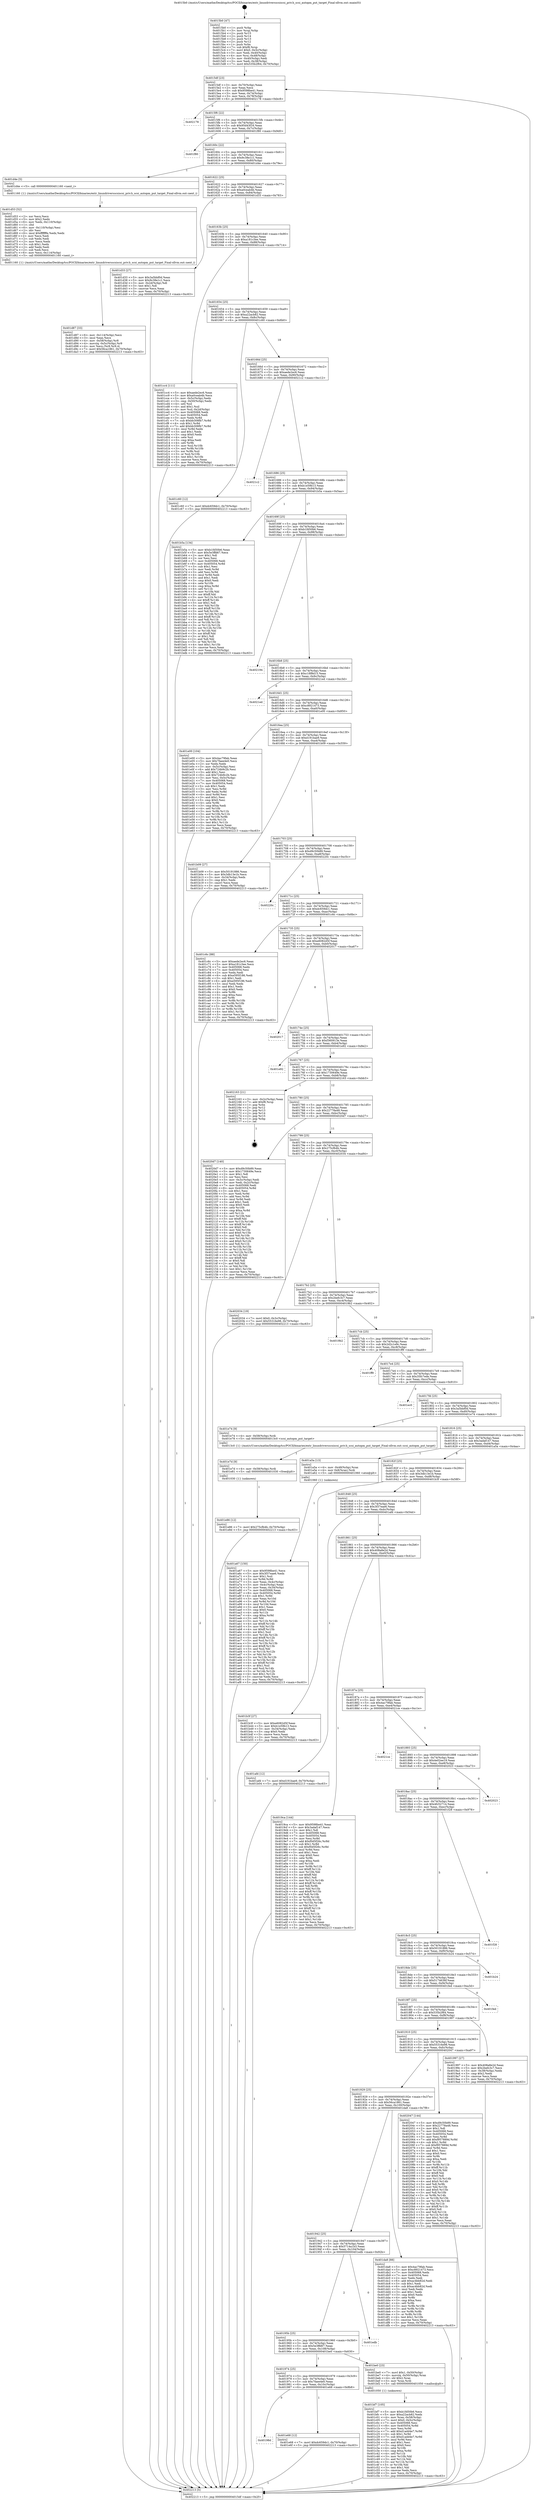 digraph "0x4015b0" {
  label = "0x4015b0 (/mnt/c/Users/mathe/Desktop/tcc/POCII/binaries/extr_linuxdriversscsiscsi_priv.h_scsi_autopm_put_target_Final-ollvm.out::main(0))"
  labelloc = "t"
  node[shape=record]

  Entry [label="",width=0.3,height=0.3,shape=circle,fillcolor=black,style=filled]
  "0x4015df" [label="{
     0x4015df [23]\l
     | [instrs]\l
     &nbsp;&nbsp;0x4015df \<+3\>: mov -0x70(%rbp),%eax\l
     &nbsp;&nbsp;0x4015e2 \<+2\>: mov %eax,%ecx\l
     &nbsp;&nbsp;0x4015e4 \<+6\>: sub $0x9598be41,%ecx\l
     &nbsp;&nbsp;0x4015ea \<+3\>: mov %eax,-0x74(%rbp)\l
     &nbsp;&nbsp;0x4015ed \<+3\>: mov %ecx,-0x78(%rbp)\l
     &nbsp;&nbsp;0x4015f0 \<+6\>: je 0000000000402178 \<main+0xbc8\>\l
  }"]
  "0x402178" [label="{
     0x402178\l
  }", style=dashed]
  "0x4015f6" [label="{
     0x4015f6 [22]\l
     | [instrs]\l
     &nbsp;&nbsp;0x4015f6 \<+5\>: jmp 00000000004015fb \<main+0x4b\>\l
     &nbsp;&nbsp;0x4015fb \<+3\>: mov -0x74(%rbp),%eax\l
     &nbsp;&nbsp;0x4015fe \<+5\>: sub $0x95d43f16,%eax\l
     &nbsp;&nbsp;0x401603 \<+3\>: mov %eax,-0x7c(%rbp)\l
     &nbsp;&nbsp;0x401606 \<+6\>: je 0000000000401f80 \<main+0x9d0\>\l
  }"]
  Exit [label="",width=0.3,height=0.3,shape=circle,fillcolor=black,style=filled,peripheries=2]
  "0x401f80" [label="{
     0x401f80\l
  }", style=dashed]
  "0x40160c" [label="{
     0x40160c [22]\l
     | [instrs]\l
     &nbsp;&nbsp;0x40160c \<+5\>: jmp 0000000000401611 \<main+0x61\>\l
     &nbsp;&nbsp;0x401611 \<+3\>: mov -0x74(%rbp),%eax\l
     &nbsp;&nbsp;0x401614 \<+5\>: sub $0x9c38e1c1,%eax\l
     &nbsp;&nbsp;0x401619 \<+3\>: mov %eax,-0x80(%rbp)\l
     &nbsp;&nbsp;0x40161c \<+6\>: je 0000000000401d4e \<main+0x79e\>\l
  }"]
  "0x401e86" [label="{
     0x401e86 [12]\l
     | [instrs]\l
     &nbsp;&nbsp;0x401e86 \<+7\>: movl $0x275cfb4b,-0x70(%rbp)\l
     &nbsp;&nbsp;0x401e8d \<+5\>: jmp 0000000000402213 \<main+0xc63\>\l
  }"]
  "0x401d4e" [label="{
     0x401d4e [5]\l
     | [instrs]\l
     &nbsp;&nbsp;0x401d4e \<+5\>: call 0000000000401160 \<next_i\>\l
     | [calls]\l
     &nbsp;&nbsp;0x401160 \{1\} (/mnt/c/Users/mathe/Desktop/tcc/POCII/binaries/extr_linuxdriversscsiscsi_priv.h_scsi_autopm_put_target_Final-ollvm.out::next_i)\l
  }"]
  "0x401622" [label="{
     0x401622 [25]\l
     | [instrs]\l
     &nbsp;&nbsp;0x401622 \<+5\>: jmp 0000000000401627 \<main+0x77\>\l
     &nbsp;&nbsp;0x401627 \<+3\>: mov -0x74(%rbp),%eax\l
     &nbsp;&nbsp;0x40162a \<+5\>: sub $0xa0ceab4b,%eax\l
     &nbsp;&nbsp;0x40162f \<+6\>: mov %eax,-0x84(%rbp)\l
     &nbsp;&nbsp;0x401635 \<+6\>: je 0000000000401d33 \<main+0x783\>\l
  }"]
  "0x401e7d" [label="{
     0x401e7d [9]\l
     | [instrs]\l
     &nbsp;&nbsp;0x401e7d \<+4\>: mov -0x58(%rbp),%rdi\l
     &nbsp;&nbsp;0x401e81 \<+5\>: call 0000000000401030 \<free@plt\>\l
     | [calls]\l
     &nbsp;&nbsp;0x401030 \{1\} (unknown)\l
  }"]
  "0x401d33" [label="{
     0x401d33 [27]\l
     | [instrs]\l
     &nbsp;&nbsp;0x401d33 \<+5\>: mov $0x3a5bbf0d,%eax\l
     &nbsp;&nbsp;0x401d38 \<+5\>: mov $0x9c38e1c1,%ecx\l
     &nbsp;&nbsp;0x401d3d \<+3\>: mov -0x2d(%rbp),%dl\l
     &nbsp;&nbsp;0x401d40 \<+3\>: test $0x1,%dl\l
     &nbsp;&nbsp;0x401d43 \<+3\>: cmovne %ecx,%eax\l
     &nbsp;&nbsp;0x401d46 \<+3\>: mov %eax,-0x70(%rbp)\l
     &nbsp;&nbsp;0x401d49 \<+5\>: jmp 0000000000402213 \<main+0xc63\>\l
  }"]
  "0x40163b" [label="{
     0x40163b [25]\l
     | [instrs]\l
     &nbsp;&nbsp;0x40163b \<+5\>: jmp 0000000000401640 \<main+0x90\>\l
     &nbsp;&nbsp;0x401640 \<+3\>: mov -0x74(%rbp),%eax\l
     &nbsp;&nbsp;0x401643 \<+5\>: sub $0xa181c3ee,%eax\l
     &nbsp;&nbsp;0x401648 \<+6\>: mov %eax,-0x88(%rbp)\l
     &nbsp;&nbsp;0x40164e \<+6\>: je 0000000000401cc4 \<main+0x714\>\l
  }"]
  "0x40198d" [label="{
     0x40198d\l
  }", style=dashed]
  "0x401cc4" [label="{
     0x401cc4 [111]\l
     | [instrs]\l
     &nbsp;&nbsp;0x401cc4 \<+5\>: mov $0xaede2ec6,%eax\l
     &nbsp;&nbsp;0x401cc9 \<+5\>: mov $0xa0ceab4b,%ecx\l
     &nbsp;&nbsp;0x401cce \<+3\>: mov -0x5c(%rbp),%edx\l
     &nbsp;&nbsp;0x401cd1 \<+3\>: cmp -0x50(%rbp),%edx\l
     &nbsp;&nbsp;0x401cd4 \<+4\>: setl %sil\l
     &nbsp;&nbsp;0x401cd8 \<+4\>: and $0x1,%sil\l
     &nbsp;&nbsp;0x401cdc \<+4\>: mov %sil,-0x2d(%rbp)\l
     &nbsp;&nbsp;0x401ce0 \<+7\>: mov 0x405068,%edx\l
     &nbsp;&nbsp;0x401ce7 \<+7\>: mov 0x405054,%edi\l
     &nbsp;&nbsp;0x401cee \<+3\>: mov %edx,%r8d\l
     &nbsp;&nbsp;0x401cf1 \<+7\>: sub $0xbb308fb7,%r8d\l
     &nbsp;&nbsp;0x401cf8 \<+4\>: sub $0x1,%r8d\l
     &nbsp;&nbsp;0x401cfc \<+7\>: add $0xbb308fb7,%r8d\l
     &nbsp;&nbsp;0x401d03 \<+4\>: imul %r8d,%edx\l
     &nbsp;&nbsp;0x401d07 \<+3\>: and $0x1,%edx\l
     &nbsp;&nbsp;0x401d0a \<+3\>: cmp $0x0,%edx\l
     &nbsp;&nbsp;0x401d0d \<+4\>: sete %sil\l
     &nbsp;&nbsp;0x401d11 \<+3\>: cmp $0xa,%edi\l
     &nbsp;&nbsp;0x401d14 \<+4\>: setl %r9b\l
     &nbsp;&nbsp;0x401d18 \<+3\>: mov %sil,%r10b\l
     &nbsp;&nbsp;0x401d1b \<+3\>: and %r9b,%r10b\l
     &nbsp;&nbsp;0x401d1e \<+3\>: xor %r9b,%sil\l
     &nbsp;&nbsp;0x401d21 \<+3\>: or %sil,%r10b\l
     &nbsp;&nbsp;0x401d24 \<+4\>: test $0x1,%r10b\l
     &nbsp;&nbsp;0x401d28 \<+3\>: cmovne %ecx,%eax\l
     &nbsp;&nbsp;0x401d2b \<+3\>: mov %eax,-0x70(%rbp)\l
     &nbsp;&nbsp;0x401d2e \<+5\>: jmp 0000000000402213 \<main+0xc63\>\l
  }"]
  "0x401654" [label="{
     0x401654 [25]\l
     | [instrs]\l
     &nbsp;&nbsp;0x401654 \<+5\>: jmp 0000000000401659 \<main+0xa9\>\l
     &nbsp;&nbsp;0x401659 \<+3\>: mov -0x74(%rbp),%eax\l
     &nbsp;&nbsp;0x40165c \<+5\>: sub $0xa22acb82,%eax\l
     &nbsp;&nbsp;0x401661 \<+6\>: mov %eax,-0x8c(%rbp)\l
     &nbsp;&nbsp;0x401667 \<+6\>: je 0000000000401c60 \<main+0x6b0\>\l
  }"]
  "0x401e68" [label="{
     0x401e68 [12]\l
     | [instrs]\l
     &nbsp;&nbsp;0x401e68 \<+7\>: movl $0xdc659dc1,-0x70(%rbp)\l
     &nbsp;&nbsp;0x401e6f \<+5\>: jmp 0000000000402213 \<main+0xc63\>\l
  }"]
  "0x401c60" [label="{
     0x401c60 [12]\l
     | [instrs]\l
     &nbsp;&nbsp;0x401c60 \<+7\>: movl $0xdc659dc1,-0x70(%rbp)\l
     &nbsp;&nbsp;0x401c67 \<+5\>: jmp 0000000000402213 \<main+0xc63\>\l
  }"]
  "0x40166d" [label="{
     0x40166d [25]\l
     | [instrs]\l
     &nbsp;&nbsp;0x40166d \<+5\>: jmp 0000000000401672 \<main+0xc2\>\l
     &nbsp;&nbsp;0x401672 \<+3\>: mov -0x74(%rbp),%eax\l
     &nbsp;&nbsp;0x401675 \<+5\>: sub $0xaede2ec6,%eax\l
     &nbsp;&nbsp;0x40167a \<+6\>: mov %eax,-0x90(%rbp)\l
     &nbsp;&nbsp;0x401680 \<+6\>: je 00000000004021c2 \<main+0xc12\>\l
  }"]
  "0x401d87" [label="{
     0x401d87 [33]\l
     | [instrs]\l
     &nbsp;&nbsp;0x401d87 \<+6\>: mov -0x114(%rbp),%ecx\l
     &nbsp;&nbsp;0x401d8d \<+3\>: imul %eax,%ecx\l
     &nbsp;&nbsp;0x401d90 \<+4\>: mov -0x58(%rbp),%r8\l
     &nbsp;&nbsp;0x401d94 \<+4\>: movslq -0x5c(%rbp),%r9\l
     &nbsp;&nbsp;0x401d98 \<+4\>: mov %ecx,(%r8,%r9,4)\l
     &nbsp;&nbsp;0x401d9c \<+7\>: movl $0x56ca1861,-0x70(%rbp)\l
     &nbsp;&nbsp;0x401da3 \<+5\>: jmp 0000000000402213 \<main+0xc63\>\l
  }"]
  "0x4021c2" [label="{
     0x4021c2\l
  }", style=dashed]
  "0x401686" [label="{
     0x401686 [25]\l
     | [instrs]\l
     &nbsp;&nbsp;0x401686 \<+5\>: jmp 000000000040168b \<main+0xdb\>\l
     &nbsp;&nbsp;0x40168b \<+3\>: mov -0x74(%rbp),%eax\l
     &nbsp;&nbsp;0x40168e \<+5\>: sub $0xb1e59b13,%eax\l
     &nbsp;&nbsp;0x401693 \<+6\>: mov %eax,-0x94(%rbp)\l
     &nbsp;&nbsp;0x401699 \<+6\>: je 0000000000401b5a \<main+0x5aa\>\l
  }"]
  "0x401d53" [label="{
     0x401d53 [52]\l
     | [instrs]\l
     &nbsp;&nbsp;0x401d53 \<+2\>: xor %ecx,%ecx\l
     &nbsp;&nbsp;0x401d55 \<+5\>: mov $0x2,%edx\l
     &nbsp;&nbsp;0x401d5a \<+6\>: mov %edx,-0x110(%rbp)\l
     &nbsp;&nbsp;0x401d60 \<+1\>: cltd\l
     &nbsp;&nbsp;0x401d61 \<+6\>: mov -0x110(%rbp),%esi\l
     &nbsp;&nbsp;0x401d67 \<+2\>: idiv %esi\l
     &nbsp;&nbsp;0x401d69 \<+6\>: imul $0xfffffffe,%edx,%edx\l
     &nbsp;&nbsp;0x401d6f \<+2\>: mov %ecx,%edi\l
     &nbsp;&nbsp;0x401d71 \<+2\>: sub %edx,%edi\l
     &nbsp;&nbsp;0x401d73 \<+2\>: mov %ecx,%edx\l
     &nbsp;&nbsp;0x401d75 \<+3\>: sub $0x1,%edx\l
     &nbsp;&nbsp;0x401d78 \<+2\>: add %edx,%edi\l
     &nbsp;&nbsp;0x401d7a \<+2\>: sub %edi,%ecx\l
     &nbsp;&nbsp;0x401d7c \<+6\>: mov %ecx,-0x114(%rbp)\l
     &nbsp;&nbsp;0x401d82 \<+5\>: call 0000000000401160 \<next_i\>\l
     | [calls]\l
     &nbsp;&nbsp;0x401160 \{1\} (/mnt/c/Users/mathe/Desktop/tcc/POCII/binaries/extr_linuxdriversscsiscsi_priv.h_scsi_autopm_put_target_Final-ollvm.out::next_i)\l
  }"]
  "0x401b5a" [label="{
     0x401b5a [134]\l
     | [instrs]\l
     &nbsp;&nbsp;0x401b5a \<+5\>: mov $0xb1fd50b6,%eax\l
     &nbsp;&nbsp;0x401b5f \<+5\>: mov $0x5e3ffd67,%ecx\l
     &nbsp;&nbsp;0x401b64 \<+2\>: mov $0x1,%dl\l
     &nbsp;&nbsp;0x401b66 \<+2\>: xor %esi,%esi\l
     &nbsp;&nbsp;0x401b68 \<+7\>: mov 0x405068,%edi\l
     &nbsp;&nbsp;0x401b6f \<+8\>: mov 0x405054,%r8d\l
     &nbsp;&nbsp;0x401b77 \<+3\>: sub $0x1,%esi\l
     &nbsp;&nbsp;0x401b7a \<+3\>: mov %edi,%r9d\l
     &nbsp;&nbsp;0x401b7d \<+3\>: add %esi,%r9d\l
     &nbsp;&nbsp;0x401b80 \<+4\>: imul %r9d,%edi\l
     &nbsp;&nbsp;0x401b84 \<+3\>: and $0x1,%edi\l
     &nbsp;&nbsp;0x401b87 \<+3\>: cmp $0x0,%edi\l
     &nbsp;&nbsp;0x401b8a \<+4\>: sete %r10b\l
     &nbsp;&nbsp;0x401b8e \<+4\>: cmp $0xa,%r8d\l
     &nbsp;&nbsp;0x401b92 \<+4\>: setl %r11b\l
     &nbsp;&nbsp;0x401b96 \<+3\>: mov %r10b,%bl\l
     &nbsp;&nbsp;0x401b99 \<+3\>: xor $0xff,%bl\l
     &nbsp;&nbsp;0x401b9c \<+3\>: mov %r11b,%r14b\l
     &nbsp;&nbsp;0x401b9f \<+4\>: xor $0xff,%r14b\l
     &nbsp;&nbsp;0x401ba3 \<+3\>: xor $0x1,%dl\l
     &nbsp;&nbsp;0x401ba6 \<+3\>: mov %bl,%r15b\l
     &nbsp;&nbsp;0x401ba9 \<+4\>: and $0xff,%r15b\l
     &nbsp;&nbsp;0x401bad \<+3\>: and %dl,%r10b\l
     &nbsp;&nbsp;0x401bb0 \<+3\>: mov %r14b,%r12b\l
     &nbsp;&nbsp;0x401bb3 \<+4\>: and $0xff,%r12b\l
     &nbsp;&nbsp;0x401bb7 \<+3\>: and %dl,%r11b\l
     &nbsp;&nbsp;0x401bba \<+3\>: or %r10b,%r15b\l
     &nbsp;&nbsp;0x401bbd \<+3\>: or %r11b,%r12b\l
     &nbsp;&nbsp;0x401bc0 \<+3\>: xor %r12b,%r15b\l
     &nbsp;&nbsp;0x401bc3 \<+3\>: or %r14b,%bl\l
     &nbsp;&nbsp;0x401bc6 \<+3\>: xor $0xff,%bl\l
     &nbsp;&nbsp;0x401bc9 \<+3\>: or $0x1,%dl\l
     &nbsp;&nbsp;0x401bcc \<+2\>: and %dl,%bl\l
     &nbsp;&nbsp;0x401bce \<+3\>: or %bl,%r15b\l
     &nbsp;&nbsp;0x401bd1 \<+4\>: test $0x1,%r15b\l
     &nbsp;&nbsp;0x401bd5 \<+3\>: cmovne %ecx,%eax\l
     &nbsp;&nbsp;0x401bd8 \<+3\>: mov %eax,-0x70(%rbp)\l
     &nbsp;&nbsp;0x401bdb \<+5\>: jmp 0000000000402213 \<main+0xc63\>\l
  }"]
  "0x40169f" [label="{
     0x40169f [25]\l
     | [instrs]\l
     &nbsp;&nbsp;0x40169f \<+5\>: jmp 00000000004016a4 \<main+0xf4\>\l
     &nbsp;&nbsp;0x4016a4 \<+3\>: mov -0x74(%rbp),%eax\l
     &nbsp;&nbsp;0x4016a7 \<+5\>: sub $0xb1fd50b6,%eax\l
     &nbsp;&nbsp;0x4016ac \<+6\>: mov %eax,-0x98(%rbp)\l
     &nbsp;&nbsp;0x4016b2 \<+6\>: je 0000000000402194 \<main+0xbe4\>\l
  }"]
  "0x401bf7" [label="{
     0x401bf7 [105]\l
     | [instrs]\l
     &nbsp;&nbsp;0x401bf7 \<+5\>: mov $0xb1fd50b6,%ecx\l
     &nbsp;&nbsp;0x401bfc \<+5\>: mov $0xa22acb82,%edx\l
     &nbsp;&nbsp;0x401c01 \<+4\>: mov %rax,-0x58(%rbp)\l
     &nbsp;&nbsp;0x401c05 \<+7\>: movl $0x0,-0x5c(%rbp)\l
     &nbsp;&nbsp;0x401c0c \<+7\>: mov 0x405068,%esi\l
     &nbsp;&nbsp;0x401c13 \<+8\>: mov 0x405054,%r8d\l
     &nbsp;&nbsp;0x401c1b \<+3\>: mov %esi,%r9d\l
     &nbsp;&nbsp;0x401c1e \<+7\>: add $0xd1add4e7,%r9d\l
     &nbsp;&nbsp;0x401c25 \<+4\>: sub $0x1,%r9d\l
     &nbsp;&nbsp;0x401c29 \<+7\>: sub $0xd1add4e7,%r9d\l
     &nbsp;&nbsp;0x401c30 \<+4\>: imul %r9d,%esi\l
     &nbsp;&nbsp;0x401c34 \<+3\>: and $0x1,%esi\l
     &nbsp;&nbsp;0x401c37 \<+3\>: cmp $0x0,%esi\l
     &nbsp;&nbsp;0x401c3a \<+4\>: sete %r10b\l
     &nbsp;&nbsp;0x401c3e \<+4\>: cmp $0xa,%r8d\l
     &nbsp;&nbsp;0x401c42 \<+4\>: setl %r11b\l
     &nbsp;&nbsp;0x401c46 \<+3\>: mov %r10b,%bl\l
     &nbsp;&nbsp;0x401c49 \<+3\>: and %r11b,%bl\l
     &nbsp;&nbsp;0x401c4c \<+3\>: xor %r11b,%r10b\l
     &nbsp;&nbsp;0x401c4f \<+3\>: or %r10b,%bl\l
     &nbsp;&nbsp;0x401c52 \<+3\>: test $0x1,%bl\l
     &nbsp;&nbsp;0x401c55 \<+3\>: cmovne %edx,%ecx\l
     &nbsp;&nbsp;0x401c58 \<+3\>: mov %ecx,-0x70(%rbp)\l
     &nbsp;&nbsp;0x401c5b \<+5\>: jmp 0000000000402213 \<main+0xc63\>\l
  }"]
  "0x402194" [label="{
     0x402194\l
  }", style=dashed]
  "0x4016b8" [label="{
     0x4016b8 [25]\l
     | [instrs]\l
     &nbsp;&nbsp;0x4016b8 \<+5\>: jmp 00000000004016bd \<main+0x10d\>\l
     &nbsp;&nbsp;0x4016bd \<+3\>: mov -0x74(%rbp),%eax\l
     &nbsp;&nbsp;0x4016c0 \<+5\>: sub $0xc18f8d15,%eax\l
     &nbsp;&nbsp;0x4016c5 \<+6\>: mov %eax,-0x9c(%rbp)\l
     &nbsp;&nbsp;0x4016cb \<+6\>: je 00000000004021ed \<main+0xc3d\>\l
  }"]
  "0x401974" [label="{
     0x401974 [25]\l
     | [instrs]\l
     &nbsp;&nbsp;0x401974 \<+5\>: jmp 0000000000401979 \<main+0x3c9\>\l
     &nbsp;&nbsp;0x401979 \<+3\>: mov -0x74(%rbp),%eax\l
     &nbsp;&nbsp;0x40197c \<+5\>: sub $0x7faee4e0,%eax\l
     &nbsp;&nbsp;0x401981 \<+6\>: mov %eax,-0x10c(%rbp)\l
     &nbsp;&nbsp;0x401987 \<+6\>: je 0000000000401e68 \<main+0x8b8\>\l
  }"]
  "0x4021ed" [label="{
     0x4021ed\l
  }", style=dashed]
  "0x4016d1" [label="{
     0x4016d1 [25]\l
     | [instrs]\l
     &nbsp;&nbsp;0x4016d1 \<+5\>: jmp 00000000004016d6 \<main+0x126\>\l
     &nbsp;&nbsp;0x4016d6 \<+3\>: mov -0x74(%rbp),%eax\l
     &nbsp;&nbsp;0x4016d9 \<+5\>: sub $0xc8921473,%eax\l
     &nbsp;&nbsp;0x4016de \<+6\>: mov %eax,-0xa0(%rbp)\l
     &nbsp;&nbsp;0x4016e4 \<+6\>: je 0000000000401e00 \<main+0x850\>\l
  }"]
  "0x401be0" [label="{
     0x401be0 [23]\l
     | [instrs]\l
     &nbsp;&nbsp;0x401be0 \<+7\>: movl $0x1,-0x50(%rbp)\l
     &nbsp;&nbsp;0x401be7 \<+4\>: movslq -0x50(%rbp),%rax\l
     &nbsp;&nbsp;0x401beb \<+4\>: shl $0x2,%rax\l
     &nbsp;&nbsp;0x401bef \<+3\>: mov %rax,%rdi\l
     &nbsp;&nbsp;0x401bf2 \<+5\>: call 0000000000401050 \<malloc@plt\>\l
     | [calls]\l
     &nbsp;&nbsp;0x401050 \{1\} (unknown)\l
  }"]
  "0x401e00" [label="{
     0x401e00 [104]\l
     | [instrs]\l
     &nbsp;&nbsp;0x401e00 \<+5\>: mov $0x4ac79fab,%eax\l
     &nbsp;&nbsp;0x401e05 \<+5\>: mov $0x7faee4e0,%ecx\l
     &nbsp;&nbsp;0x401e0a \<+2\>: xor %edx,%edx\l
     &nbsp;&nbsp;0x401e0c \<+3\>: mov -0x5c(%rbp),%esi\l
     &nbsp;&nbsp;0x401e0f \<+6\>: add $0x724b9c2b,%esi\l
     &nbsp;&nbsp;0x401e15 \<+3\>: add $0x1,%esi\l
     &nbsp;&nbsp;0x401e18 \<+6\>: sub $0x724b9c2b,%esi\l
     &nbsp;&nbsp;0x401e1e \<+3\>: mov %esi,-0x5c(%rbp)\l
     &nbsp;&nbsp;0x401e21 \<+7\>: mov 0x405068,%esi\l
     &nbsp;&nbsp;0x401e28 \<+7\>: mov 0x405054,%edi\l
     &nbsp;&nbsp;0x401e2f \<+3\>: sub $0x1,%edx\l
     &nbsp;&nbsp;0x401e32 \<+3\>: mov %esi,%r8d\l
     &nbsp;&nbsp;0x401e35 \<+3\>: add %edx,%r8d\l
     &nbsp;&nbsp;0x401e38 \<+4\>: imul %r8d,%esi\l
     &nbsp;&nbsp;0x401e3c \<+3\>: and $0x1,%esi\l
     &nbsp;&nbsp;0x401e3f \<+3\>: cmp $0x0,%esi\l
     &nbsp;&nbsp;0x401e42 \<+4\>: sete %r9b\l
     &nbsp;&nbsp;0x401e46 \<+3\>: cmp $0xa,%edi\l
     &nbsp;&nbsp;0x401e49 \<+4\>: setl %r10b\l
     &nbsp;&nbsp;0x401e4d \<+3\>: mov %r9b,%r11b\l
     &nbsp;&nbsp;0x401e50 \<+3\>: and %r10b,%r11b\l
     &nbsp;&nbsp;0x401e53 \<+3\>: xor %r10b,%r9b\l
     &nbsp;&nbsp;0x401e56 \<+3\>: or %r9b,%r11b\l
     &nbsp;&nbsp;0x401e59 \<+4\>: test $0x1,%r11b\l
     &nbsp;&nbsp;0x401e5d \<+3\>: cmovne %ecx,%eax\l
     &nbsp;&nbsp;0x401e60 \<+3\>: mov %eax,-0x70(%rbp)\l
     &nbsp;&nbsp;0x401e63 \<+5\>: jmp 0000000000402213 \<main+0xc63\>\l
  }"]
  "0x4016ea" [label="{
     0x4016ea [25]\l
     | [instrs]\l
     &nbsp;&nbsp;0x4016ea \<+5\>: jmp 00000000004016ef \<main+0x13f\>\l
     &nbsp;&nbsp;0x4016ef \<+3\>: mov -0x74(%rbp),%eax\l
     &nbsp;&nbsp;0x4016f2 \<+5\>: sub $0xd191bae9,%eax\l
     &nbsp;&nbsp;0x4016f7 \<+6\>: mov %eax,-0xa4(%rbp)\l
     &nbsp;&nbsp;0x4016fd \<+6\>: je 0000000000401b09 \<main+0x559\>\l
  }"]
  "0x40195b" [label="{
     0x40195b [25]\l
     | [instrs]\l
     &nbsp;&nbsp;0x40195b \<+5\>: jmp 0000000000401960 \<main+0x3b0\>\l
     &nbsp;&nbsp;0x401960 \<+3\>: mov -0x74(%rbp),%eax\l
     &nbsp;&nbsp;0x401963 \<+5\>: sub $0x5e3ffd67,%eax\l
     &nbsp;&nbsp;0x401968 \<+6\>: mov %eax,-0x108(%rbp)\l
     &nbsp;&nbsp;0x40196e \<+6\>: je 0000000000401be0 \<main+0x630\>\l
  }"]
  "0x401b09" [label="{
     0x401b09 [27]\l
     | [instrs]\l
     &nbsp;&nbsp;0x401b09 \<+5\>: mov $0x50191886,%eax\l
     &nbsp;&nbsp;0x401b0e \<+5\>: mov $0x3db13e1b,%ecx\l
     &nbsp;&nbsp;0x401b13 \<+3\>: mov -0x34(%rbp),%edx\l
     &nbsp;&nbsp;0x401b16 \<+3\>: cmp $0x1,%edx\l
     &nbsp;&nbsp;0x401b19 \<+3\>: cmovl %ecx,%eax\l
     &nbsp;&nbsp;0x401b1c \<+3\>: mov %eax,-0x70(%rbp)\l
     &nbsp;&nbsp;0x401b1f \<+5\>: jmp 0000000000402213 \<main+0xc63\>\l
  }"]
  "0x401703" [label="{
     0x401703 [25]\l
     | [instrs]\l
     &nbsp;&nbsp;0x401703 \<+5\>: jmp 0000000000401708 \<main+0x158\>\l
     &nbsp;&nbsp;0x401708 \<+3\>: mov -0x74(%rbp),%eax\l
     &nbsp;&nbsp;0x40170b \<+5\>: sub $0xd9c50b89,%eax\l
     &nbsp;&nbsp;0x401710 \<+6\>: mov %eax,-0xa8(%rbp)\l
     &nbsp;&nbsp;0x401716 \<+6\>: je 000000000040220c \<main+0xc5c\>\l
  }"]
  "0x401edb" [label="{
     0x401edb\l
  }", style=dashed]
  "0x40220c" [label="{
     0x40220c\l
  }", style=dashed]
  "0x40171c" [label="{
     0x40171c [25]\l
     | [instrs]\l
     &nbsp;&nbsp;0x40171c \<+5\>: jmp 0000000000401721 \<main+0x171\>\l
     &nbsp;&nbsp;0x401721 \<+3\>: mov -0x74(%rbp),%eax\l
     &nbsp;&nbsp;0x401724 \<+5\>: sub $0xdc659dc1,%eax\l
     &nbsp;&nbsp;0x401729 \<+6\>: mov %eax,-0xac(%rbp)\l
     &nbsp;&nbsp;0x40172f \<+6\>: je 0000000000401c6c \<main+0x6bc\>\l
  }"]
  "0x401942" [label="{
     0x401942 [25]\l
     | [instrs]\l
     &nbsp;&nbsp;0x401942 \<+5\>: jmp 0000000000401947 \<main+0x397\>\l
     &nbsp;&nbsp;0x401947 \<+3\>: mov -0x74(%rbp),%eax\l
     &nbsp;&nbsp;0x40194a \<+5\>: sub $0x5714a1b3,%eax\l
     &nbsp;&nbsp;0x40194f \<+6\>: mov %eax,-0x104(%rbp)\l
     &nbsp;&nbsp;0x401955 \<+6\>: je 0000000000401edb \<main+0x92b\>\l
  }"]
  "0x401c6c" [label="{
     0x401c6c [88]\l
     | [instrs]\l
     &nbsp;&nbsp;0x401c6c \<+5\>: mov $0xaede2ec6,%eax\l
     &nbsp;&nbsp;0x401c71 \<+5\>: mov $0xa181c3ee,%ecx\l
     &nbsp;&nbsp;0x401c76 \<+7\>: mov 0x405068,%edx\l
     &nbsp;&nbsp;0x401c7d \<+7\>: mov 0x405054,%esi\l
     &nbsp;&nbsp;0x401c84 \<+2\>: mov %edx,%edi\l
     &nbsp;&nbsp;0x401c86 \<+6\>: sub $0xe595f186,%edi\l
     &nbsp;&nbsp;0x401c8c \<+3\>: sub $0x1,%edi\l
     &nbsp;&nbsp;0x401c8f \<+6\>: add $0xe595f186,%edi\l
     &nbsp;&nbsp;0x401c95 \<+3\>: imul %edi,%edx\l
     &nbsp;&nbsp;0x401c98 \<+3\>: and $0x1,%edx\l
     &nbsp;&nbsp;0x401c9b \<+3\>: cmp $0x0,%edx\l
     &nbsp;&nbsp;0x401c9e \<+4\>: sete %r8b\l
     &nbsp;&nbsp;0x401ca2 \<+3\>: cmp $0xa,%esi\l
     &nbsp;&nbsp;0x401ca5 \<+4\>: setl %r9b\l
     &nbsp;&nbsp;0x401ca9 \<+3\>: mov %r8b,%r10b\l
     &nbsp;&nbsp;0x401cac \<+3\>: and %r9b,%r10b\l
     &nbsp;&nbsp;0x401caf \<+3\>: xor %r9b,%r8b\l
     &nbsp;&nbsp;0x401cb2 \<+3\>: or %r8b,%r10b\l
     &nbsp;&nbsp;0x401cb5 \<+4\>: test $0x1,%r10b\l
     &nbsp;&nbsp;0x401cb9 \<+3\>: cmovne %ecx,%eax\l
     &nbsp;&nbsp;0x401cbc \<+3\>: mov %eax,-0x70(%rbp)\l
     &nbsp;&nbsp;0x401cbf \<+5\>: jmp 0000000000402213 \<main+0xc63\>\l
  }"]
  "0x401735" [label="{
     0x401735 [25]\l
     | [instrs]\l
     &nbsp;&nbsp;0x401735 \<+5\>: jmp 000000000040173a \<main+0x18a\>\l
     &nbsp;&nbsp;0x40173a \<+3\>: mov -0x74(%rbp),%eax\l
     &nbsp;&nbsp;0x40173d \<+5\>: sub $0xe6082d5f,%eax\l
     &nbsp;&nbsp;0x401742 \<+6\>: mov %eax,-0xb0(%rbp)\l
     &nbsp;&nbsp;0x401748 \<+6\>: je 0000000000402017 \<main+0xa67\>\l
  }"]
  "0x401da8" [label="{
     0x401da8 [88]\l
     | [instrs]\l
     &nbsp;&nbsp;0x401da8 \<+5\>: mov $0x4ac79fab,%eax\l
     &nbsp;&nbsp;0x401dad \<+5\>: mov $0xc8921473,%ecx\l
     &nbsp;&nbsp;0x401db2 \<+7\>: mov 0x405068,%edx\l
     &nbsp;&nbsp;0x401db9 \<+7\>: mov 0x405054,%esi\l
     &nbsp;&nbsp;0x401dc0 \<+2\>: mov %edx,%edi\l
     &nbsp;&nbsp;0x401dc2 \<+6\>: add $0xac4bb82d,%edi\l
     &nbsp;&nbsp;0x401dc8 \<+3\>: sub $0x1,%edi\l
     &nbsp;&nbsp;0x401dcb \<+6\>: sub $0xac4bb82d,%edi\l
     &nbsp;&nbsp;0x401dd1 \<+3\>: imul %edi,%edx\l
     &nbsp;&nbsp;0x401dd4 \<+3\>: and $0x1,%edx\l
     &nbsp;&nbsp;0x401dd7 \<+3\>: cmp $0x0,%edx\l
     &nbsp;&nbsp;0x401dda \<+4\>: sete %r8b\l
     &nbsp;&nbsp;0x401dde \<+3\>: cmp $0xa,%esi\l
     &nbsp;&nbsp;0x401de1 \<+4\>: setl %r9b\l
     &nbsp;&nbsp;0x401de5 \<+3\>: mov %r8b,%r10b\l
     &nbsp;&nbsp;0x401de8 \<+3\>: and %r9b,%r10b\l
     &nbsp;&nbsp;0x401deb \<+3\>: xor %r9b,%r8b\l
     &nbsp;&nbsp;0x401dee \<+3\>: or %r8b,%r10b\l
     &nbsp;&nbsp;0x401df1 \<+4\>: test $0x1,%r10b\l
     &nbsp;&nbsp;0x401df5 \<+3\>: cmovne %ecx,%eax\l
     &nbsp;&nbsp;0x401df8 \<+3\>: mov %eax,-0x70(%rbp)\l
     &nbsp;&nbsp;0x401dfb \<+5\>: jmp 0000000000402213 \<main+0xc63\>\l
  }"]
  "0x402017" [label="{
     0x402017\l
  }", style=dashed]
  "0x40174e" [label="{
     0x40174e [25]\l
     | [instrs]\l
     &nbsp;&nbsp;0x40174e \<+5\>: jmp 0000000000401753 \<main+0x1a3\>\l
     &nbsp;&nbsp;0x401753 \<+3\>: mov -0x74(%rbp),%eax\l
     &nbsp;&nbsp;0x401756 \<+5\>: sub $0xf360913e,%eax\l
     &nbsp;&nbsp;0x40175b \<+6\>: mov %eax,-0xb4(%rbp)\l
     &nbsp;&nbsp;0x401761 \<+6\>: je 0000000000401e92 \<main+0x8e2\>\l
  }"]
  "0x401929" [label="{
     0x401929 [25]\l
     | [instrs]\l
     &nbsp;&nbsp;0x401929 \<+5\>: jmp 000000000040192e \<main+0x37e\>\l
     &nbsp;&nbsp;0x40192e \<+3\>: mov -0x74(%rbp),%eax\l
     &nbsp;&nbsp;0x401931 \<+5\>: sub $0x56ca1861,%eax\l
     &nbsp;&nbsp;0x401936 \<+6\>: mov %eax,-0x100(%rbp)\l
     &nbsp;&nbsp;0x40193c \<+6\>: je 0000000000401da8 \<main+0x7f8\>\l
  }"]
  "0x401e92" [label="{
     0x401e92\l
  }", style=dashed]
  "0x401767" [label="{
     0x401767 [25]\l
     | [instrs]\l
     &nbsp;&nbsp;0x401767 \<+5\>: jmp 000000000040176c \<main+0x1bc\>\l
     &nbsp;&nbsp;0x40176c \<+3\>: mov -0x74(%rbp),%eax\l
     &nbsp;&nbsp;0x40176f \<+5\>: sub $0x1730649e,%eax\l
     &nbsp;&nbsp;0x401774 \<+6\>: mov %eax,-0xb8(%rbp)\l
     &nbsp;&nbsp;0x40177a \<+6\>: je 0000000000402163 \<main+0xbb3\>\l
  }"]
  "0x402047" [label="{
     0x402047 [144]\l
     | [instrs]\l
     &nbsp;&nbsp;0x402047 \<+5\>: mov $0xd9c50b89,%eax\l
     &nbsp;&nbsp;0x40204c \<+5\>: mov $0x22778a48,%ecx\l
     &nbsp;&nbsp;0x402051 \<+2\>: mov $0x1,%dl\l
     &nbsp;&nbsp;0x402053 \<+7\>: mov 0x405068,%esi\l
     &nbsp;&nbsp;0x40205a \<+7\>: mov 0x405054,%edi\l
     &nbsp;&nbsp;0x402061 \<+3\>: mov %esi,%r8d\l
     &nbsp;&nbsp;0x402064 \<+7\>: add $0xf957889d,%r8d\l
     &nbsp;&nbsp;0x40206b \<+4\>: sub $0x1,%r8d\l
     &nbsp;&nbsp;0x40206f \<+7\>: sub $0xf957889d,%r8d\l
     &nbsp;&nbsp;0x402076 \<+4\>: imul %r8d,%esi\l
     &nbsp;&nbsp;0x40207a \<+3\>: and $0x1,%esi\l
     &nbsp;&nbsp;0x40207d \<+3\>: cmp $0x0,%esi\l
     &nbsp;&nbsp;0x402080 \<+4\>: sete %r9b\l
     &nbsp;&nbsp;0x402084 \<+3\>: cmp $0xa,%edi\l
     &nbsp;&nbsp;0x402087 \<+4\>: setl %r10b\l
     &nbsp;&nbsp;0x40208b \<+3\>: mov %r9b,%r11b\l
     &nbsp;&nbsp;0x40208e \<+4\>: xor $0xff,%r11b\l
     &nbsp;&nbsp;0x402092 \<+3\>: mov %r10b,%bl\l
     &nbsp;&nbsp;0x402095 \<+3\>: xor $0xff,%bl\l
     &nbsp;&nbsp;0x402098 \<+3\>: xor $0x0,%dl\l
     &nbsp;&nbsp;0x40209b \<+3\>: mov %r11b,%r14b\l
     &nbsp;&nbsp;0x40209e \<+4\>: and $0x0,%r14b\l
     &nbsp;&nbsp;0x4020a2 \<+3\>: and %dl,%r9b\l
     &nbsp;&nbsp;0x4020a5 \<+3\>: mov %bl,%r15b\l
     &nbsp;&nbsp;0x4020a8 \<+4\>: and $0x0,%r15b\l
     &nbsp;&nbsp;0x4020ac \<+3\>: and %dl,%r10b\l
     &nbsp;&nbsp;0x4020af \<+3\>: or %r9b,%r14b\l
     &nbsp;&nbsp;0x4020b2 \<+3\>: or %r10b,%r15b\l
     &nbsp;&nbsp;0x4020b5 \<+3\>: xor %r15b,%r14b\l
     &nbsp;&nbsp;0x4020b8 \<+3\>: or %bl,%r11b\l
     &nbsp;&nbsp;0x4020bb \<+4\>: xor $0xff,%r11b\l
     &nbsp;&nbsp;0x4020bf \<+3\>: or $0x0,%dl\l
     &nbsp;&nbsp;0x4020c2 \<+3\>: and %dl,%r11b\l
     &nbsp;&nbsp;0x4020c5 \<+3\>: or %r11b,%r14b\l
     &nbsp;&nbsp;0x4020c8 \<+4\>: test $0x1,%r14b\l
     &nbsp;&nbsp;0x4020cc \<+3\>: cmovne %ecx,%eax\l
     &nbsp;&nbsp;0x4020cf \<+3\>: mov %eax,-0x70(%rbp)\l
     &nbsp;&nbsp;0x4020d2 \<+5\>: jmp 0000000000402213 \<main+0xc63\>\l
  }"]
  "0x402163" [label="{
     0x402163 [21]\l
     | [instrs]\l
     &nbsp;&nbsp;0x402163 \<+3\>: mov -0x2c(%rbp),%eax\l
     &nbsp;&nbsp;0x402166 \<+7\>: add $0xf8,%rsp\l
     &nbsp;&nbsp;0x40216d \<+1\>: pop %rbx\l
     &nbsp;&nbsp;0x40216e \<+2\>: pop %r12\l
     &nbsp;&nbsp;0x402170 \<+2\>: pop %r13\l
     &nbsp;&nbsp;0x402172 \<+2\>: pop %r14\l
     &nbsp;&nbsp;0x402174 \<+2\>: pop %r15\l
     &nbsp;&nbsp;0x402176 \<+1\>: pop %rbp\l
     &nbsp;&nbsp;0x402177 \<+1\>: ret\l
  }"]
  "0x401780" [label="{
     0x401780 [25]\l
     | [instrs]\l
     &nbsp;&nbsp;0x401780 \<+5\>: jmp 0000000000401785 \<main+0x1d5\>\l
     &nbsp;&nbsp;0x401785 \<+3\>: mov -0x74(%rbp),%eax\l
     &nbsp;&nbsp;0x401788 \<+5\>: sub $0x22778a48,%eax\l
     &nbsp;&nbsp;0x40178d \<+6\>: mov %eax,-0xbc(%rbp)\l
     &nbsp;&nbsp;0x401793 \<+6\>: je 00000000004020d7 \<main+0xb27\>\l
  }"]
  "0x401a67" [label="{
     0x401a67 [150]\l
     | [instrs]\l
     &nbsp;&nbsp;0x401a67 \<+5\>: mov $0x9598be41,%ecx\l
     &nbsp;&nbsp;0x401a6c \<+5\>: mov $0x3f37eae6,%edx\l
     &nbsp;&nbsp;0x401a71 \<+3\>: mov $0x1,%sil\l
     &nbsp;&nbsp;0x401a74 \<+3\>: xor %r8d,%r8d\l
     &nbsp;&nbsp;0x401a77 \<+3\>: mov %eax,-0x4c(%rbp)\l
     &nbsp;&nbsp;0x401a7a \<+3\>: mov -0x4c(%rbp),%eax\l
     &nbsp;&nbsp;0x401a7d \<+3\>: mov %eax,-0x34(%rbp)\l
     &nbsp;&nbsp;0x401a80 \<+7\>: mov 0x405068,%eax\l
     &nbsp;&nbsp;0x401a87 \<+8\>: mov 0x405054,%r9d\l
     &nbsp;&nbsp;0x401a8f \<+4\>: sub $0x1,%r8d\l
     &nbsp;&nbsp;0x401a93 \<+3\>: mov %eax,%r10d\l
     &nbsp;&nbsp;0x401a96 \<+3\>: add %r8d,%r10d\l
     &nbsp;&nbsp;0x401a99 \<+4\>: imul %r10d,%eax\l
     &nbsp;&nbsp;0x401a9d \<+3\>: and $0x1,%eax\l
     &nbsp;&nbsp;0x401aa0 \<+3\>: cmp $0x0,%eax\l
     &nbsp;&nbsp;0x401aa3 \<+4\>: sete %r11b\l
     &nbsp;&nbsp;0x401aa7 \<+4\>: cmp $0xa,%r9d\l
     &nbsp;&nbsp;0x401aab \<+3\>: setl %bl\l
     &nbsp;&nbsp;0x401aae \<+3\>: mov %r11b,%r14b\l
     &nbsp;&nbsp;0x401ab1 \<+4\>: xor $0xff,%r14b\l
     &nbsp;&nbsp;0x401ab5 \<+3\>: mov %bl,%r15b\l
     &nbsp;&nbsp;0x401ab8 \<+4\>: xor $0xff,%r15b\l
     &nbsp;&nbsp;0x401abc \<+4\>: xor $0x1,%sil\l
     &nbsp;&nbsp;0x401ac0 \<+3\>: mov %r14b,%r12b\l
     &nbsp;&nbsp;0x401ac3 \<+4\>: and $0xff,%r12b\l
     &nbsp;&nbsp;0x401ac7 \<+3\>: and %sil,%r11b\l
     &nbsp;&nbsp;0x401aca \<+3\>: mov %r15b,%r13b\l
     &nbsp;&nbsp;0x401acd \<+4\>: and $0xff,%r13b\l
     &nbsp;&nbsp;0x401ad1 \<+3\>: and %sil,%bl\l
     &nbsp;&nbsp;0x401ad4 \<+3\>: or %r11b,%r12b\l
     &nbsp;&nbsp;0x401ad7 \<+3\>: or %bl,%r13b\l
     &nbsp;&nbsp;0x401ada \<+3\>: xor %r13b,%r12b\l
     &nbsp;&nbsp;0x401add \<+3\>: or %r15b,%r14b\l
     &nbsp;&nbsp;0x401ae0 \<+4\>: xor $0xff,%r14b\l
     &nbsp;&nbsp;0x401ae4 \<+4\>: or $0x1,%sil\l
     &nbsp;&nbsp;0x401ae8 \<+3\>: and %sil,%r14b\l
     &nbsp;&nbsp;0x401aeb \<+3\>: or %r14b,%r12b\l
     &nbsp;&nbsp;0x401aee \<+4\>: test $0x1,%r12b\l
     &nbsp;&nbsp;0x401af2 \<+3\>: cmovne %edx,%ecx\l
     &nbsp;&nbsp;0x401af5 \<+3\>: mov %ecx,-0x70(%rbp)\l
     &nbsp;&nbsp;0x401af8 \<+5\>: jmp 0000000000402213 \<main+0xc63\>\l
  }"]
  "0x4020d7" [label="{
     0x4020d7 [140]\l
     | [instrs]\l
     &nbsp;&nbsp;0x4020d7 \<+5\>: mov $0xd9c50b89,%eax\l
     &nbsp;&nbsp;0x4020dc \<+5\>: mov $0x1730649e,%ecx\l
     &nbsp;&nbsp;0x4020e1 \<+2\>: mov $0x1,%dl\l
     &nbsp;&nbsp;0x4020e3 \<+2\>: xor %esi,%esi\l
     &nbsp;&nbsp;0x4020e5 \<+3\>: mov -0x3c(%rbp),%edi\l
     &nbsp;&nbsp;0x4020e8 \<+3\>: mov %edi,-0x2c(%rbp)\l
     &nbsp;&nbsp;0x4020eb \<+7\>: mov 0x405068,%edi\l
     &nbsp;&nbsp;0x4020f2 \<+8\>: mov 0x405054,%r8d\l
     &nbsp;&nbsp;0x4020fa \<+3\>: sub $0x1,%esi\l
     &nbsp;&nbsp;0x4020fd \<+3\>: mov %edi,%r9d\l
     &nbsp;&nbsp;0x402100 \<+3\>: add %esi,%r9d\l
     &nbsp;&nbsp;0x402103 \<+4\>: imul %r9d,%edi\l
     &nbsp;&nbsp;0x402107 \<+3\>: and $0x1,%edi\l
     &nbsp;&nbsp;0x40210a \<+3\>: cmp $0x0,%edi\l
     &nbsp;&nbsp;0x40210d \<+4\>: sete %r10b\l
     &nbsp;&nbsp;0x402111 \<+4\>: cmp $0xa,%r8d\l
     &nbsp;&nbsp;0x402115 \<+4\>: setl %r11b\l
     &nbsp;&nbsp;0x402119 \<+3\>: mov %r10b,%bl\l
     &nbsp;&nbsp;0x40211c \<+3\>: xor $0xff,%bl\l
     &nbsp;&nbsp;0x40211f \<+3\>: mov %r11b,%r14b\l
     &nbsp;&nbsp;0x402122 \<+4\>: xor $0xff,%r14b\l
     &nbsp;&nbsp;0x402126 \<+3\>: xor $0x0,%dl\l
     &nbsp;&nbsp;0x402129 \<+3\>: mov %bl,%r15b\l
     &nbsp;&nbsp;0x40212c \<+4\>: and $0x0,%r15b\l
     &nbsp;&nbsp;0x402130 \<+3\>: and %dl,%r10b\l
     &nbsp;&nbsp;0x402133 \<+3\>: mov %r14b,%r12b\l
     &nbsp;&nbsp;0x402136 \<+4\>: and $0x0,%r12b\l
     &nbsp;&nbsp;0x40213a \<+3\>: and %dl,%r11b\l
     &nbsp;&nbsp;0x40213d \<+3\>: or %r10b,%r15b\l
     &nbsp;&nbsp;0x402140 \<+3\>: or %r11b,%r12b\l
     &nbsp;&nbsp;0x402143 \<+3\>: xor %r12b,%r15b\l
     &nbsp;&nbsp;0x402146 \<+3\>: or %r14b,%bl\l
     &nbsp;&nbsp;0x402149 \<+3\>: xor $0xff,%bl\l
     &nbsp;&nbsp;0x40214c \<+3\>: or $0x0,%dl\l
     &nbsp;&nbsp;0x40214f \<+2\>: and %dl,%bl\l
     &nbsp;&nbsp;0x402151 \<+3\>: or %bl,%r15b\l
     &nbsp;&nbsp;0x402154 \<+4\>: test $0x1,%r15b\l
     &nbsp;&nbsp;0x402158 \<+3\>: cmovne %ecx,%eax\l
     &nbsp;&nbsp;0x40215b \<+3\>: mov %eax,-0x70(%rbp)\l
     &nbsp;&nbsp;0x40215e \<+5\>: jmp 0000000000402213 \<main+0xc63\>\l
  }"]
  "0x401799" [label="{
     0x401799 [25]\l
     | [instrs]\l
     &nbsp;&nbsp;0x401799 \<+5\>: jmp 000000000040179e \<main+0x1ee\>\l
     &nbsp;&nbsp;0x40179e \<+3\>: mov -0x74(%rbp),%eax\l
     &nbsp;&nbsp;0x4017a1 \<+5\>: sub $0x275cfb4b,%eax\l
     &nbsp;&nbsp;0x4017a6 \<+6\>: mov %eax,-0xc0(%rbp)\l
     &nbsp;&nbsp;0x4017ac \<+6\>: je 0000000000402034 \<main+0xa84\>\l
  }"]
  "0x4015b0" [label="{
     0x4015b0 [47]\l
     | [instrs]\l
     &nbsp;&nbsp;0x4015b0 \<+1\>: push %rbp\l
     &nbsp;&nbsp;0x4015b1 \<+3\>: mov %rsp,%rbp\l
     &nbsp;&nbsp;0x4015b4 \<+2\>: push %r15\l
     &nbsp;&nbsp;0x4015b6 \<+2\>: push %r14\l
     &nbsp;&nbsp;0x4015b8 \<+2\>: push %r13\l
     &nbsp;&nbsp;0x4015ba \<+2\>: push %r12\l
     &nbsp;&nbsp;0x4015bc \<+1\>: push %rbx\l
     &nbsp;&nbsp;0x4015bd \<+7\>: sub $0xf8,%rsp\l
     &nbsp;&nbsp;0x4015c4 \<+7\>: movl $0x0,-0x3c(%rbp)\l
     &nbsp;&nbsp;0x4015cb \<+3\>: mov %edi,-0x40(%rbp)\l
     &nbsp;&nbsp;0x4015ce \<+4\>: mov %rsi,-0x48(%rbp)\l
     &nbsp;&nbsp;0x4015d2 \<+3\>: mov -0x40(%rbp),%edi\l
     &nbsp;&nbsp;0x4015d5 \<+3\>: mov %edi,-0x38(%rbp)\l
     &nbsp;&nbsp;0x4015d8 \<+7\>: movl $0x535b2f64,-0x70(%rbp)\l
  }"]
  "0x402034" [label="{
     0x402034 [19]\l
     | [instrs]\l
     &nbsp;&nbsp;0x402034 \<+7\>: movl $0x0,-0x3c(%rbp)\l
     &nbsp;&nbsp;0x40203b \<+7\>: movl $0x55316e98,-0x70(%rbp)\l
     &nbsp;&nbsp;0x402042 \<+5\>: jmp 0000000000402213 \<main+0xc63\>\l
  }"]
  "0x4017b2" [label="{
     0x4017b2 [25]\l
     | [instrs]\l
     &nbsp;&nbsp;0x4017b2 \<+5\>: jmp 00000000004017b7 \<main+0x207\>\l
     &nbsp;&nbsp;0x4017b7 \<+3\>: mov -0x74(%rbp),%eax\l
     &nbsp;&nbsp;0x4017ba \<+5\>: sub $0x2befc3c7,%eax\l
     &nbsp;&nbsp;0x4017bf \<+6\>: mov %eax,-0xc4(%rbp)\l
     &nbsp;&nbsp;0x4017c5 \<+6\>: je 00000000004019b2 \<main+0x402\>\l
  }"]
  "0x402213" [label="{
     0x402213 [5]\l
     | [instrs]\l
     &nbsp;&nbsp;0x402213 \<+5\>: jmp 00000000004015df \<main+0x2f\>\l
  }"]
  "0x4019b2" [label="{
     0x4019b2\l
  }", style=dashed]
  "0x4017cb" [label="{
     0x4017cb [25]\l
     | [instrs]\l
     &nbsp;&nbsp;0x4017cb \<+5\>: jmp 00000000004017d0 \<main+0x220\>\l
     &nbsp;&nbsp;0x4017d0 \<+3\>: mov -0x74(%rbp),%eax\l
     &nbsp;&nbsp;0x4017d3 \<+5\>: sub $0x2d2c1e9c,%eax\l
     &nbsp;&nbsp;0x4017d8 \<+6\>: mov %eax,-0xc8(%rbp)\l
     &nbsp;&nbsp;0x4017de \<+6\>: je 0000000000401ff9 \<main+0xa49\>\l
  }"]
  "0x401910" [label="{
     0x401910 [25]\l
     | [instrs]\l
     &nbsp;&nbsp;0x401910 \<+5\>: jmp 0000000000401915 \<main+0x365\>\l
     &nbsp;&nbsp;0x401915 \<+3\>: mov -0x74(%rbp),%eax\l
     &nbsp;&nbsp;0x401918 \<+5\>: sub $0x55316e98,%eax\l
     &nbsp;&nbsp;0x40191d \<+6\>: mov %eax,-0xfc(%rbp)\l
     &nbsp;&nbsp;0x401923 \<+6\>: je 0000000000402047 \<main+0xa97\>\l
  }"]
  "0x401ff9" [label="{
     0x401ff9\l
  }", style=dashed]
  "0x4017e4" [label="{
     0x4017e4 [25]\l
     | [instrs]\l
     &nbsp;&nbsp;0x4017e4 \<+5\>: jmp 00000000004017e9 \<main+0x239\>\l
     &nbsp;&nbsp;0x4017e9 \<+3\>: mov -0x74(%rbp),%eax\l
     &nbsp;&nbsp;0x4017ec \<+5\>: sub $0x35fc7ede,%eax\l
     &nbsp;&nbsp;0x4017f1 \<+6\>: mov %eax,-0xcc(%rbp)\l
     &nbsp;&nbsp;0x4017f7 \<+6\>: je 0000000000401ec0 \<main+0x910\>\l
  }"]
  "0x401997" [label="{
     0x401997 [27]\l
     | [instrs]\l
     &nbsp;&nbsp;0x401997 \<+5\>: mov $0x408a8e2d,%eax\l
     &nbsp;&nbsp;0x40199c \<+5\>: mov $0x2befc3c7,%ecx\l
     &nbsp;&nbsp;0x4019a1 \<+3\>: mov -0x38(%rbp),%edx\l
     &nbsp;&nbsp;0x4019a4 \<+3\>: cmp $0x2,%edx\l
     &nbsp;&nbsp;0x4019a7 \<+3\>: cmovne %ecx,%eax\l
     &nbsp;&nbsp;0x4019aa \<+3\>: mov %eax,-0x70(%rbp)\l
     &nbsp;&nbsp;0x4019ad \<+5\>: jmp 0000000000402213 \<main+0xc63\>\l
  }"]
  "0x401ec0" [label="{
     0x401ec0\l
  }", style=dashed]
  "0x4017fd" [label="{
     0x4017fd [25]\l
     | [instrs]\l
     &nbsp;&nbsp;0x4017fd \<+5\>: jmp 0000000000401802 \<main+0x252\>\l
     &nbsp;&nbsp;0x401802 \<+3\>: mov -0x74(%rbp),%eax\l
     &nbsp;&nbsp;0x401805 \<+5\>: sub $0x3a5bbf0d,%eax\l
     &nbsp;&nbsp;0x40180a \<+6\>: mov %eax,-0xd0(%rbp)\l
     &nbsp;&nbsp;0x401810 \<+6\>: je 0000000000401e74 \<main+0x8c4\>\l
  }"]
  "0x4018f7" [label="{
     0x4018f7 [25]\l
     | [instrs]\l
     &nbsp;&nbsp;0x4018f7 \<+5\>: jmp 00000000004018fc \<main+0x34c\>\l
     &nbsp;&nbsp;0x4018fc \<+3\>: mov -0x74(%rbp),%eax\l
     &nbsp;&nbsp;0x4018ff \<+5\>: sub $0x535b2f64,%eax\l
     &nbsp;&nbsp;0x401904 \<+6\>: mov %eax,-0xf8(%rbp)\l
     &nbsp;&nbsp;0x40190a \<+6\>: je 0000000000401997 \<main+0x3e7\>\l
  }"]
  "0x401e74" [label="{
     0x401e74 [9]\l
     | [instrs]\l
     &nbsp;&nbsp;0x401e74 \<+4\>: mov -0x58(%rbp),%rdi\l
     &nbsp;&nbsp;0x401e78 \<+5\>: call 00000000004013c0 \<scsi_autopm_put_target\>\l
     | [calls]\l
     &nbsp;&nbsp;0x4013c0 \{1\} (/mnt/c/Users/mathe/Desktop/tcc/POCII/binaries/extr_linuxdriversscsiscsi_priv.h_scsi_autopm_put_target_Final-ollvm.out::scsi_autopm_put_target)\l
  }"]
  "0x401816" [label="{
     0x401816 [25]\l
     | [instrs]\l
     &nbsp;&nbsp;0x401816 \<+5\>: jmp 000000000040181b \<main+0x26b\>\l
     &nbsp;&nbsp;0x40181b \<+3\>: mov -0x74(%rbp),%eax\l
     &nbsp;&nbsp;0x40181e \<+5\>: sub $0x3adaf147,%eax\l
     &nbsp;&nbsp;0x401823 \<+6\>: mov %eax,-0xd4(%rbp)\l
     &nbsp;&nbsp;0x401829 \<+6\>: je 0000000000401a5a \<main+0x4aa\>\l
  }"]
  "0x401fed" [label="{
     0x401fed\l
  }", style=dashed]
  "0x401a5a" [label="{
     0x401a5a [13]\l
     | [instrs]\l
     &nbsp;&nbsp;0x401a5a \<+4\>: mov -0x48(%rbp),%rax\l
     &nbsp;&nbsp;0x401a5e \<+4\>: mov 0x8(%rax),%rdi\l
     &nbsp;&nbsp;0x401a62 \<+5\>: call 0000000000401060 \<atoi@plt\>\l
     | [calls]\l
     &nbsp;&nbsp;0x401060 \{1\} (unknown)\l
  }"]
  "0x40182f" [label="{
     0x40182f [25]\l
     | [instrs]\l
     &nbsp;&nbsp;0x40182f \<+5\>: jmp 0000000000401834 \<main+0x284\>\l
     &nbsp;&nbsp;0x401834 \<+3\>: mov -0x74(%rbp),%eax\l
     &nbsp;&nbsp;0x401837 \<+5\>: sub $0x3db13e1b,%eax\l
     &nbsp;&nbsp;0x40183c \<+6\>: mov %eax,-0xd8(%rbp)\l
     &nbsp;&nbsp;0x401842 \<+6\>: je 0000000000401b3f \<main+0x58f\>\l
  }"]
  "0x4018de" [label="{
     0x4018de [25]\l
     | [instrs]\l
     &nbsp;&nbsp;0x4018de \<+5\>: jmp 00000000004018e3 \<main+0x333\>\l
     &nbsp;&nbsp;0x4018e3 \<+3\>: mov -0x74(%rbp),%eax\l
     &nbsp;&nbsp;0x4018e6 \<+5\>: sub $0x5174636f,%eax\l
     &nbsp;&nbsp;0x4018eb \<+6\>: mov %eax,-0xf4(%rbp)\l
     &nbsp;&nbsp;0x4018f1 \<+6\>: je 0000000000401fed \<main+0xa3d\>\l
  }"]
  "0x401b3f" [label="{
     0x401b3f [27]\l
     | [instrs]\l
     &nbsp;&nbsp;0x401b3f \<+5\>: mov $0xe6082d5f,%eax\l
     &nbsp;&nbsp;0x401b44 \<+5\>: mov $0xb1e59b13,%ecx\l
     &nbsp;&nbsp;0x401b49 \<+3\>: mov -0x34(%rbp),%edx\l
     &nbsp;&nbsp;0x401b4c \<+3\>: cmp $0x0,%edx\l
     &nbsp;&nbsp;0x401b4f \<+3\>: cmove %ecx,%eax\l
     &nbsp;&nbsp;0x401b52 \<+3\>: mov %eax,-0x70(%rbp)\l
     &nbsp;&nbsp;0x401b55 \<+5\>: jmp 0000000000402213 \<main+0xc63\>\l
  }"]
  "0x401848" [label="{
     0x401848 [25]\l
     | [instrs]\l
     &nbsp;&nbsp;0x401848 \<+5\>: jmp 000000000040184d \<main+0x29d\>\l
     &nbsp;&nbsp;0x40184d \<+3\>: mov -0x74(%rbp),%eax\l
     &nbsp;&nbsp;0x401850 \<+5\>: sub $0x3f37eae6,%eax\l
     &nbsp;&nbsp;0x401855 \<+6\>: mov %eax,-0xdc(%rbp)\l
     &nbsp;&nbsp;0x40185b \<+6\>: je 0000000000401afd \<main+0x54d\>\l
  }"]
  "0x401b24" [label="{
     0x401b24\l
  }", style=dashed]
  "0x401afd" [label="{
     0x401afd [12]\l
     | [instrs]\l
     &nbsp;&nbsp;0x401afd \<+7\>: movl $0xd191bae9,-0x70(%rbp)\l
     &nbsp;&nbsp;0x401b04 \<+5\>: jmp 0000000000402213 \<main+0xc63\>\l
  }"]
  "0x401861" [label="{
     0x401861 [25]\l
     | [instrs]\l
     &nbsp;&nbsp;0x401861 \<+5\>: jmp 0000000000401866 \<main+0x2b6\>\l
     &nbsp;&nbsp;0x401866 \<+3\>: mov -0x74(%rbp),%eax\l
     &nbsp;&nbsp;0x401869 \<+5\>: sub $0x408a8e2d,%eax\l
     &nbsp;&nbsp;0x40186e \<+6\>: mov %eax,-0xe0(%rbp)\l
     &nbsp;&nbsp;0x401874 \<+6\>: je 00000000004019ca \<main+0x41a\>\l
  }"]
  "0x4018c5" [label="{
     0x4018c5 [25]\l
     | [instrs]\l
     &nbsp;&nbsp;0x4018c5 \<+5\>: jmp 00000000004018ca \<main+0x31a\>\l
     &nbsp;&nbsp;0x4018ca \<+3\>: mov -0x74(%rbp),%eax\l
     &nbsp;&nbsp;0x4018cd \<+5\>: sub $0x50191886,%eax\l
     &nbsp;&nbsp;0x4018d2 \<+6\>: mov %eax,-0xf0(%rbp)\l
     &nbsp;&nbsp;0x4018d8 \<+6\>: je 0000000000401b24 \<main+0x574\>\l
  }"]
  "0x4019ca" [label="{
     0x4019ca [144]\l
     | [instrs]\l
     &nbsp;&nbsp;0x4019ca \<+5\>: mov $0x9598be41,%eax\l
     &nbsp;&nbsp;0x4019cf \<+5\>: mov $0x3adaf147,%ecx\l
     &nbsp;&nbsp;0x4019d4 \<+2\>: mov $0x1,%dl\l
     &nbsp;&nbsp;0x4019d6 \<+7\>: mov 0x405068,%esi\l
     &nbsp;&nbsp;0x4019dd \<+7\>: mov 0x405054,%edi\l
     &nbsp;&nbsp;0x4019e4 \<+3\>: mov %esi,%r8d\l
     &nbsp;&nbsp;0x4019e7 \<+7\>: add $0xf0d5f26c,%r8d\l
     &nbsp;&nbsp;0x4019ee \<+4\>: sub $0x1,%r8d\l
     &nbsp;&nbsp;0x4019f2 \<+7\>: sub $0xf0d5f26c,%r8d\l
     &nbsp;&nbsp;0x4019f9 \<+4\>: imul %r8d,%esi\l
     &nbsp;&nbsp;0x4019fd \<+3\>: and $0x1,%esi\l
     &nbsp;&nbsp;0x401a00 \<+3\>: cmp $0x0,%esi\l
     &nbsp;&nbsp;0x401a03 \<+4\>: sete %r9b\l
     &nbsp;&nbsp;0x401a07 \<+3\>: cmp $0xa,%edi\l
     &nbsp;&nbsp;0x401a0a \<+4\>: setl %r10b\l
     &nbsp;&nbsp;0x401a0e \<+3\>: mov %r9b,%r11b\l
     &nbsp;&nbsp;0x401a11 \<+4\>: xor $0xff,%r11b\l
     &nbsp;&nbsp;0x401a15 \<+3\>: mov %r10b,%bl\l
     &nbsp;&nbsp;0x401a18 \<+3\>: xor $0xff,%bl\l
     &nbsp;&nbsp;0x401a1b \<+3\>: xor $0x1,%dl\l
     &nbsp;&nbsp;0x401a1e \<+3\>: mov %r11b,%r14b\l
     &nbsp;&nbsp;0x401a21 \<+4\>: and $0xff,%r14b\l
     &nbsp;&nbsp;0x401a25 \<+3\>: and %dl,%r9b\l
     &nbsp;&nbsp;0x401a28 \<+3\>: mov %bl,%r15b\l
     &nbsp;&nbsp;0x401a2b \<+4\>: and $0xff,%r15b\l
     &nbsp;&nbsp;0x401a2f \<+3\>: and %dl,%r10b\l
     &nbsp;&nbsp;0x401a32 \<+3\>: or %r9b,%r14b\l
     &nbsp;&nbsp;0x401a35 \<+3\>: or %r10b,%r15b\l
     &nbsp;&nbsp;0x401a38 \<+3\>: xor %r15b,%r14b\l
     &nbsp;&nbsp;0x401a3b \<+3\>: or %bl,%r11b\l
     &nbsp;&nbsp;0x401a3e \<+4\>: xor $0xff,%r11b\l
     &nbsp;&nbsp;0x401a42 \<+3\>: or $0x1,%dl\l
     &nbsp;&nbsp;0x401a45 \<+3\>: and %dl,%r11b\l
     &nbsp;&nbsp;0x401a48 \<+3\>: or %r11b,%r14b\l
     &nbsp;&nbsp;0x401a4b \<+4\>: test $0x1,%r14b\l
     &nbsp;&nbsp;0x401a4f \<+3\>: cmovne %ecx,%eax\l
     &nbsp;&nbsp;0x401a52 \<+3\>: mov %eax,-0x70(%rbp)\l
     &nbsp;&nbsp;0x401a55 \<+5\>: jmp 0000000000402213 \<main+0xc63\>\l
  }"]
  "0x40187a" [label="{
     0x40187a [25]\l
     | [instrs]\l
     &nbsp;&nbsp;0x40187a \<+5\>: jmp 000000000040187f \<main+0x2cf\>\l
     &nbsp;&nbsp;0x40187f \<+3\>: mov -0x74(%rbp),%eax\l
     &nbsp;&nbsp;0x401882 \<+5\>: sub $0x4ac79fab,%eax\l
     &nbsp;&nbsp;0x401887 \<+6\>: mov %eax,-0xe4(%rbp)\l
     &nbsp;&nbsp;0x40188d \<+6\>: je 00000000004021ce \<main+0xc1e\>\l
  }"]
  "0x401f28" [label="{
     0x401f28\l
  }", style=dashed]
  "0x4021ce" [label="{
     0x4021ce\l
  }", style=dashed]
  "0x401893" [label="{
     0x401893 [25]\l
     | [instrs]\l
     &nbsp;&nbsp;0x401893 \<+5\>: jmp 0000000000401898 \<main+0x2e8\>\l
     &nbsp;&nbsp;0x401898 \<+3\>: mov -0x74(%rbp),%eax\l
     &nbsp;&nbsp;0x40189b \<+5\>: sub $0x4e02ee19,%eax\l
     &nbsp;&nbsp;0x4018a0 \<+6\>: mov %eax,-0xe8(%rbp)\l
     &nbsp;&nbsp;0x4018a6 \<+6\>: je 0000000000402023 \<main+0xa73\>\l
  }"]
  "0x4018ac" [label="{
     0x4018ac [25]\l
     | [instrs]\l
     &nbsp;&nbsp;0x4018ac \<+5\>: jmp 00000000004018b1 \<main+0x301\>\l
     &nbsp;&nbsp;0x4018b1 \<+3\>: mov -0x74(%rbp),%eax\l
     &nbsp;&nbsp;0x4018b4 \<+5\>: sub $0x4fc52714,%eax\l
     &nbsp;&nbsp;0x4018b9 \<+6\>: mov %eax,-0xec(%rbp)\l
     &nbsp;&nbsp;0x4018bf \<+6\>: je 0000000000401f28 \<main+0x978\>\l
  }"]
  "0x402023" [label="{
     0x402023\l
  }", style=dashed]
  Entry -> "0x4015b0" [label=" 1"]
  "0x4015df" -> "0x402178" [label=" 0"]
  "0x4015df" -> "0x4015f6" [label=" 24"]
  "0x402163" -> Exit [label=" 1"]
  "0x4015f6" -> "0x401f80" [label=" 0"]
  "0x4015f6" -> "0x40160c" [label=" 24"]
  "0x4020d7" -> "0x402213" [label=" 1"]
  "0x40160c" -> "0x401d4e" [label=" 1"]
  "0x40160c" -> "0x401622" [label=" 23"]
  "0x402047" -> "0x402213" [label=" 1"]
  "0x401622" -> "0x401d33" [label=" 2"]
  "0x401622" -> "0x40163b" [label=" 21"]
  "0x402034" -> "0x402213" [label=" 1"]
  "0x40163b" -> "0x401cc4" [label=" 2"]
  "0x40163b" -> "0x401654" [label=" 19"]
  "0x401e86" -> "0x402213" [label=" 1"]
  "0x401654" -> "0x401c60" [label=" 1"]
  "0x401654" -> "0x40166d" [label=" 18"]
  "0x401e7d" -> "0x401e86" [label=" 1"]
  "0x40166d" -> "0x4021c2" [label=" 0"]
  "0x40166d" -> "0x401686" [label=" 18"]
  "0x401e68" -> "0x402213" [label=" 1"]
  "0x401686" -> "0x401b5a" [label=" 1"]
  "0x401686" -> "0x40169f" [label=" 17"]
  "0x401974" -> "0x40198d" [label=" 0"]
  "0x40169f" -> "0x402194" [label=" 0"]
  "0x40169f" -> "0x4016b8" [label=" 17"]
  "0x401974" -> "0x401e68" [label=" 1"]
  "0x4016b8" -> "0x4021ed" [label=" 0"]
  "0x4016b8" -> "0x4016d1" [label=" 17"]
  "0x401e74" -> "0x401e7d" [label=" 1"]
  "0x4016d1" -> "0x401e00" [label=" 1"]
  "0x4016d1" -> "0x4016ea" [label=" 16"]
  "0x401e00" -> "0x402213" [label=" 1"]
  "0x4016ea" -> "0x401b09" [label=" 1"]
  "0x4016ea" -> "0x401703" [label=" 15"]
  "0x401d87" -> "0x402213" [label=" 1"]
  "0x401703" -> "0x40220c" [label=" 0"]
  "0x401703" -> "0x40171c" [label=" 15"]
  "0x401d53" -> "0x401d87" [label=" 1"]
  "0x40171c" -> "0x401c6c" [label=" 2"]
  "0x40171c" -> "0x401735" [label=" 13"]
  "0x401d33" -> "0x402213" [label=" 2"]
  "0x401735" -> "0x402017" [label=" 0"]
  "0x401735" -> "0x40174e" [label=" 13"]
  "0x401cc4" -> "0x402213" [label=" 2"]
  "0x40174e" -> "0x401e92" [label=" 0"]
  "0x40174e" -> "0x401767" [label=" 13"]
  "0x401c60" -> "0x402213" [label=" 1"]
  "0x401767" -> "0x402163" [label=" 1"]
  "0x401767" -> "0x401780" [label=" 12"]
  "0x401bf7" -> "0x402213" [label=" 1"]
  "0x401780" -> "0x4020d7" [label=" 1"]
  "0x401780" -> "0x401799" [label=" 11"]
  "0x40195b" -> "0x401974" [label=" 1"]
  "0x401799" -> "0x402034" [label=" 1"]
  "0x401799" -> "0x4017b2" [label=" 10"]
  "0x40195b" -> "0x401be0" [label=" 1"]
  "0x4017b2" -> "0x4019b2" [label=" 0"]
  "0x4017b2" -> "0x4017cb" [label=" 10"]
  "0x401da8" -> "0x402213" [label=" 1"]
  "0x4017cb" -> "0x401ff9" [label=" 0"]
  "0x4017cb" -> "0x4017e4" [label=" 10"]
  "0x401942" -> "0x40195b" [label=" 2"]
  "0x4017e4" -> "0x401ec0" [label=" 0"]
  "0x4017e4" -> "0x4017fd" [label=" 10"]
  "0x401942" -> "0x401edb" [label=" 0"]
  "0x4017fd" -> "0x401e74" [label=" 1"]
  "0x4017fd" -> "0x401816" [label=" 9"]
  "0x401929" -> "0x401942" [label=" 2"]
  "0x401816" -> "0x401a5a" [label=" 1"]
  "0x401816" -> "0x40182f" [label=" 8"]
  "0x401929" -> "0x401da8" [label=" 1"]
  "0x40182f" -> "0x401b3f" [label=" 1"]
  "0x40182f" -> "0x401848" [label=" 7"]
  "0x401910" -> "0x401929" [label=" 3"]
  "0x401848" -> "0x401afd" [label=" 1"]
  "0x401848" -> "0x401861" [label=" 6"]
  "0x401910" -> "0x402047" [label=" 1"]
  "0x401861" -> "0x4019ca" [label=" 1"]
  "0x401861" -> "0x40187a" [label=" 5"]
  "0x401b5a" -> "0x402213" [label=" 1"]
  "0x40187a" -> "0x4021ce" [label=" 0"]
  "0x40187a" -> "0x401893" [label=" 5"]
  "0x401b3f" -> "0x402213" [label=" 1"]
  "0x401893" -> "0x402023" [label=" 0"]
  "0x401893" -> "0x4018ac" [label=" 5"]
  "0x401b09" -> "0x402213" [label=" 1"]
  "0x4018ac" -> "0x401f28" [label=" 0"]
  "0x4018ac" -> "0x4018c5" [label=" 5"]
  "0x401be0" -> "0x401bf7" [label=" 1"]
  "0x4018c5" -> "0x401b24" [label=" 0"]
  "0x4018c5" -> "0x4018de" [label=" 5"]
  "0x401c6c" -> "0x402213" [label=" 2"]
  "0x4018de" -> "0x401fed" [label=" 0"]
  "0x4018de" -> "0x4018f7" [label=" 5"]
  "0x401d4e" -> "0x401d53" [label=" 1"]
  "0x4018f7" -> "0x401997" [label=" 1"]
  "0x4018f7" -> "0x401910" [label=" 4"]
  "0x401997" -> "0x402213" [label=" 1"]
  "0x4015b0" -> "0x4015df" [label=" 1"]
  "0x402213" -> "0x4015df" [label=" 23"]
  "0x4019ca" -> "0x402213" [label=" 1"]
  "0x401a5a" -> "0x401a67" [label=" 1"]
  "0x401a67" -> "0x402213" [label=" 1"]
  "0x401afd" -> "0x402213" [label=" 1"]
}
